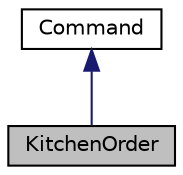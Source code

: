 digraph "KitchenOrder"
{
 // LATEX_PDF_SIZE
  edge [fontname="Helvetica",fontsize="10",labelfontname="Helvetica",labelfontsize="10"];
  node [fontname="Helvetica",fontsize="10",shape=record];
  Node1 [label="KitchenOrder",height=0.2,width=0.4,color="black", fillcolor="grey75", style="filled", fontcolor="black",tooltip="The KitchenOrder class represents a command to be executed in the kitchen."];
  Node2 -> Node1 [dir="back",color="midnightblue",fontsize="10",style="solid"];
  Node2 [label="Command",height=0.2,width=0.4,color="black", fillcolor="white", style="filled",URL="$classCommand.html",tooltip="The Command class represents a command for executing an order."];
}
